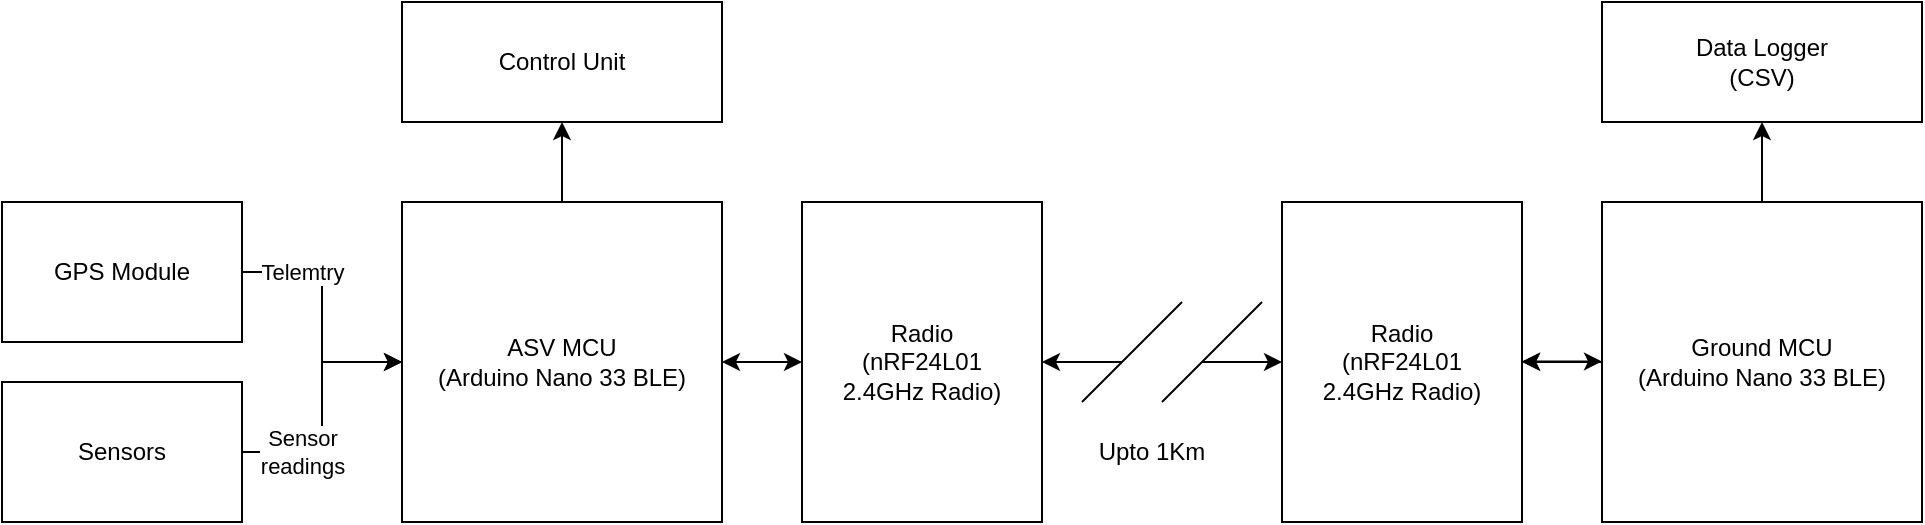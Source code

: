 <mxfile version="24.0.4" type="device">
  <diagram name="Page-1" id="vR79zJs5wKiedbLew-9V">
    <mxGraphModel dx="1195" dy="686" grid="1" gridSize="10" guides="1" tooltips="1" connect="1" arrows="1" fold="1" page="1" pageScale="1" pageWidth="1169" pageHeight="827" math="0" shadow="0">
      <root>
        <mxCell id="0" />
        <mxCell id="1" parent="0" />
        <mxCell id="bTqLb6bl3gWekbV8Kuk3-24" value="" style="edgeStyle=orthogonalEdgeStyle;rounded=0;orthogonalLoop=1;jettySize=auto;html=1;" edge="1" parent="1" source="bTqLb6bl3gWekbV8Kuk3-1" target="bTqLb6bl3gWekbV8Kuk3-23">
          <mxGeometry relative="1" as="geometry" />
        </mxCell>
        <mxCell id="bTqLb6bl3gWekbV8Kuk3-1" value="ASV MCU&lt;div&gt;(Arduino Nano 33 BLE)&lt;/div&gt;" style="rounded=0;whiteSpace=wrap;html=1;" vertex="1" parent="1">
          <mxGeometry x="240" y="280" width="160" height="160" as="geometry" />
        </mxCell>
        <mxCell id="bTqLb6bl3gWekbV8Kuk3-4" value="" style="edgeStyle=orthogonalEdgeStyle;rounded=0;orthogonalLoop=1;jettySize=auto;html=1;" edge="1" parent="1" source="bTqLb6bl3gWekbV8Kuk3-2" target="bTqLb6bl3gWekbV8Kuk3-1">
          <mxGeometry relative="1" as="geometry" />
        </mxCell>
        <mxCell id="bTqLb6bl3gWekbV8Kuk3-6" value="Telemtry" style="edgeLabel;html=1;align=center;verticalAlign=middle;resizable=0;points=[];" vertex="1" connectable="0" parent="bTqLb6bl3gWekbV8Kuk3-4">
          <mxGeometry x="-0.728" y="3" relative="1" as="geometry">
            <mxPoint x="13" y="3" as="offset" />
          </mxGeometry>
        </mxCell>
        <mxCell id="bTqLb6bl3gWekbV8Kuk3-2" value="GPS Module" style="rounded=0;whiteSpace=wrap;html=1;" vertex="1" parent="1">
          <mxGeometry x="40" y="280" width="120" height="70" as="geometry" />
        </mxCell>
        <mxCell id="bTqLb6bl3gWekbV8Kuk3-5" value="" style="edgeStyle=orthogonalEdgeStyle;rounded=0;orthogonalLoop=1;jettySize=auto;html=1;" edge="1" parent="1" source="bTqLb6bl3gWekbV8Kuk3-3" target="bTqLb6bl3gWekbV8Kuk3-1">
          <mxGeometry relative="1" as="geometry" />
        </mxCell>
        <mxCell id="bTqLb6bl3gWekbV8Kuk3-7" value="Sensor&lt;div&gt;readings&lt;/div&gt;" style="edgeLabel;html=1;align=center;verticalAlign=middle;resizable=0;points=[];" vertex="1" connectable="0" parent="bTqLb6bl3gWekbV8Kuk3-5">
          <mxGeometry x="-0.518" relative="1" as="geometry">
            <mxPoint as="offset" />
          </mxGeometry>
        </mxCell>
        <mxCell id="bTqLb6bl3gWekbV8Kuk3-3" value="Sensors" style="rounded=0;whiteSpace=wrap;html=1;" vertex="1" parent="1">
          <mxGeometry x="40" y="370" width="120" height="70" as="geometry" />
        </mxCell>
        <mxCell id="bTqLb6bl3gWekbV8Kuk3-8" value="Radio&lt;div&gt;(nRF24L01&lt;/div&gt;&lt;div&gt;2.4GHz Radio)&lt;/div&gt;" style="rounded=0;whiteSpace=wrap;html=1;" vertex="1" parent="1">
          <mxGeometry x="440" y="280" width="120" height="160" as="geometry" />
        </mxCell>
        <mxCell id="bTqLb6bl3gWekbV8Kuk3-10" value="Radio&lt;div&gt;(nRF24L01&lt;/div&gt;&lt;div&gt;2.4GHz Radio)&lt;/div&gt;" style="rounded=0;whiteSpace=wrap;html=1;" vertex="1" parent="1">
          <mxGeometry x="680" y="280" width="120" height="160" as="geometry" />
        </mxCell>
        <mxCell id="bTqLb6bl3gWekbV8Kuk3-12" value="" style="endArrow=classic;html=1;rounded=0;entryX=1;entryY=0.5;entryDx=0;entryDy=0;" edge="1" parent="1" target="bTqLb6bl3gWekbV8Kuk3-8">
          <mxGeometry width="50" height="50" relative="1" as="geometry">
            <mxPoint x="600" y="360" as="sourcePoint" />
            <mxPoint x="650" y="360" as="targetPoint" />
          </mxGeometry>
        </mxCell>
        <mxCell id="bTqLb6bl3gWekbV8Kuk3-13" value="" style="endArrow=classic;html=1;rounded=0;entryX=0;entryY=0.5;entryDx=0;entryDy=0;" edge="1" parent="1" target="bTqLb6bl3gWekbV8Kuk3-10">
          <mxGeometry width="50" height="50" relative="1" as="geometry">
            <mxPoint x="640" y="360" as="sourcePoint" />
            <mxPoint x="570" y="370" as="targetPoint" />
          </mxGeometry>
        </mxCell>
        <mxCell id="bTqLb6bl3gWekbV8Kuk3-14" value="" style="endArrow=none;html=1;rounded=0;" edge="1" parent="1">
          <mxGeometry width="50" height="50" relative="1" as="geometry">
            <mxPoint x="620" y="380" as="sourcePoint" />
            <mxPoint x="670" y="330" as="targetPoint" />
          </mxGeometry>
        </mxCell>
        <mxCell id="bTqLb6bl3gWekbV8Kuk3-15" value="" style="endArrow=none;html=1;rounded=0;" edge="1" parent="1">
          <mxGeometry width="50" height="50" relative="1" as="geometry">
            <mxPoint x="580" y="380" as="sourcePoint" />
            <mxPoint x="630" y="330" as="targetPoint" />
          </mxGeometry>
        </mxCell>
        <mxCell id="bTqLb6bl3gWekbV8Kuk3-16" value="Upto 1Km" style="text;html=1;align=center;verticalAlign=middle;whiteSpace=wrap;rounded=0;" vertex="1" parent="1">
          <mxGeometry x="585" y="390" width="60" height="30" as="geometry" />
        </mxCell>
        <mxCell id="bTqLb6bl3gWekbV8Kuk3-18" value="" style="edgeStyle=orthogonalEdgeStyle;rounded=0;orthogonalLoop=1;jettySize=auto;html=1;" edge="1" parent="1" source="bTqLb6bl3gWekbV8Kuk3-17" target="bTqLb6bl3gWekbV8Kuk3-10">
          <mxGeometry relative="1" as="geometry" />
        </mxCell>
        <mxCell id="bTqLb6bl3gWekbV8Kuk3-26" value="" style="edgeStyle=orthogonalEdgeStyle;rounded=0;orthogonalLoop=1;jettySize=auto;html=1;" edge="1" parent="1" source="bTqLb6bl3gWekbV8Kuk3-17" target="bTqLb6bl3gWekbV8Kuk3-25">
          <mxGeometry relative="1" as="geometry" />
        </mxCell>
        <mxCell id="bTqLb6bl3gWekbV8Kuk3-17" value="Ground MCU&lt;div&gt;(Arduino Nano 33 BLE)&lt;/div&gt;" style="rounded=0;whiteSpace=wrap;html=1;" vertex="1" parent="1">
          <mxGeometry x="840" y="280" width="160" height="160" as="geometry" />
        </mxCell>
        <mxCell id="bTqLb6bl3gWekbV8Kuk3-19" value="" style="endArrow=classic;startArrow=classic;html=1;rounded=0;entryX=0;entryY=0.5;entryDx=0;entryDy=0;" edge="1" parent="1" target="bTqLb6bl3gWekbV8Kuk3-8">
          <mxGeometry width="50" height="50" relative="1" as="geometry">
            <mxPoint x="400" y="360" as="sourcePoint" />
            <mxPoint x="450" y="310" as="targetPoint" />
          </mxGeometry>
        </mxCell>
        <mxCell id="bTqLb6bl3gWekbV8Kuk3-20" value="" style="endArrow=classic;startArrow=classic;html=1;rounded=0;entryX=0;entryY=0.5;entryDx=0;entryDy=0;" edge="1" parent="1">
          <mxGeometry width="50" height="50" relative="1" as="geometry">
            <mxPoint x="800" y="359.71" as="sourcePoint" />
            <mxPoint x="840" y="359.71" as="targetPoint" />
          </mxGeometry>
        </mxCell>
        <mxCell id="bTqLb6bl3gWekbV8Kuk3-23" value="Control Unit" style="rounded=0;whiteSpace=wrap;html=1;" vertex="1" parent="1">
          <mxGeometry x="240" y="180" width="160" height="60" as="geometry" />
        </mxCell>
        <mxCell id="bTqLb6bl3gWekbV8Kuk3-25" value="Data Logger&lt;div&gt;(CSV)&lt;/div&gt;" style="rounded=0;whiteSpace=wrap;html=1;" vertex="1" parent="1">
          <mxGeometry x="840" y="180" width="160" height="60" as="geometry" />
        </mxCell>
      </root>
    </mxGraphModel>
  </diagram>
</mxfile>
